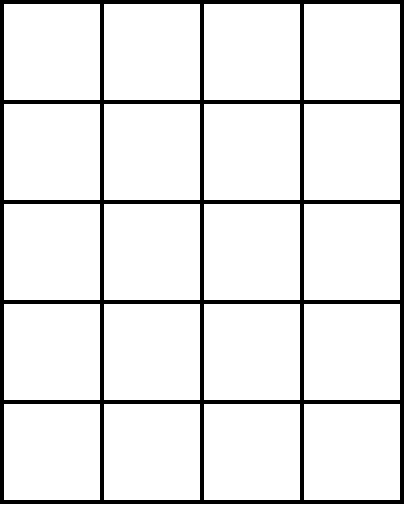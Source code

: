 <mxfile version="15.8.6" type="github">
  <diagram id="HVUINdWz_MUtsjOmrGz2" name="第 1 页">
    <mxGraphModel dx="1248" dy="686" grid="1" gridSize="10" guides="1" tooltips="1" connect="1" arrows="1" fold="1" page="1" pageScale="1" pageWidth="827" pageHeight="1169" math="0" shadow="0">
      <root>
        <mxCell id="0" />
        <mxCell id="1" parent="0" />
        <mxCell id="jmt8j3PYFXHDjZKTZDfz-1" value="" style="whiteSpace=wrap;html=1;aspect=fixed;strokeWidth=2;" vertex="1" parent="1">
          <mxGeometry x="210" y="150" width="50" height="50" as="geometry" />
        </mxCell>
        <mxCell id="jmt8j3PYFXHDjZKTZDfz-2" value="" style="whiteSpace=wrap;html=1;aspect=fixed;strokeWidth=2;" vertex="1" parent="1">
          <mxGeometry x="260" y="150" width="50" height="50" as="geometry" />
        </mxCell>
        <mxCell id="jmt8j3PYFXHDjZKTZDfz-3" value="" style="whiteSpace=wrap;html=1;aspect=fixed;strokeWidth=2;" vertex="1" parent="1">
          <mxGeometry x="310" y="150" width="50" height="50" as="geometry" />
        </mxCell>
        <mxCell id="jmt8j3PYFXHDjZKTZDfz-4" value="" style="whiteSpace=wrap;html=1;aspect=fixed;strokeWidth=2;" vertex="1" parent="1">
          <mxGeometry x="360" y="150" width="50" height="50" as="geometry" />
        </mxCell>
        <mxCell id="jmt8j3PYFXHDjZKTZDfz-5" value="" style="whiteSpace=wrap;html=1;aspect=fixed;strokeWidth=2;" vertex="1" parent="1">
          <mxGeometry x="210" y="200" width="50" height="50" as="geometry" />
        </mxCell>
        <mxCell id="jmt8j3PYFXHDjZKTZDfz-6" value="" style="whiteSpace=wrap;html=1;aspect=fixed;strokeWidth=2;" vertex="1" parent="1">
          <mxGeometry x="260" y="200" width="50" height="50" as="geometry" />
        </mxCell>
        <mxCell id="jmt8j3PYFXHDjZKTZDfz-7" value="" style="whiteSpace=wrap;html=1;aspect=fixed;strokeWidth=2;" vertex="1" parent="1">
          <mxGeometry x="310" y="200" width="50" height="50" as="geometry" />
        </mxCell>
        <mxCell id="jmt8j3PYFXHDjZKTZDfz-8" value="" style="whiteSpace=wrap;html=1;aspect=fixed;strokeWidth=2;" vertex="1" parent="1">
          <mxGeometry x="360" y="200" width="50" height="50" as="geometry" />
        </mxCell>
        <mxCell id="jmt8j3PYFXHDjZKTZDfz-9" value="" style="whiteSpace=wrap;html=1;aspect=fixed;strokeWidth=2;" vertex="1" parent="1">
          <mxGeometry x="210" y="250" width="50" height="50" as="geometry" />
        </mxCell>
        <mxCell id="jmt8j3PYFXHDjZKTZDfz-10" value="" style="whiteSpace=wrap;html=1;aspect=fixed;strokeWidth=2;" vertex="1" parent="1">
          <mxGeometry x="260" y="250" width="50" height="50" as="geometry" />
        </mxCell>
        <mxCell id="jmt8j3PYFXHDjZKTZDfz-11" value="" style="whiteSpace=wrap;html=1;aspect=fixed;strokeWidth=2;" vertex="1" parent="1">
          <mxGeometry x="310" y="250" width="50" height="50" as="geometry" />
        </mxCell>
        <mxCell id="jmt8j3PYFXHDjZKTZDfz-12" value="" style="whiteSpace=wrap;html=1;aspect=fixed;strokeWidth=2;" vertex="1" parent="1">
          <mxGeometry x="360" y="250" width="50" height="50" as="geometry" />
        </mxCell>
        <mxCell id="jmt8j3PYFXHDjZKTZDfz-13" value="" style="whiteSpace=wrap;html=1;aspect=fixed;strokeWidth=2;" vertex="1" parent="1">
          <mxGeometry x="210" y="300" width="50" height="50" as="geometry" />
        </mxCell>
        <mxCell id="jmt8j3PYFXHDjZKTZDfz-14" value="" style="whiteSpace=wrap;html=1;aspect=fixed;strokeWidth=2;" vertex="1" parent="1">
          <mxGeometry x="260" y="300" width="50" height="50" as="geometry" />
        </mxCell>
        <mxCell id="jmt8j3PYFXHDjZKTZDfz-15" value="" style="whiteSpace=wrap;html=1;aspect=fixed;strokeWidth=2;" vertex="1" parent="1">
          <mxGeometry x="310" y="300" width="50" height="50" as="geometry" />
        </mxCell>
        <mxCell id="jmt8j3PYFXHDjZKTZDfz-16" value="" style="whiteSpace=wrap;html=1;aspect=fixed;strokeWidth=2;" vertex="1" parent="1">
          <mxGeometry x="360" y="300" width="50" height="50" as="geometry" />
        </mxCell>
        <mxCell id="jmt8j3PYFXHDjZKTZDfz-17" value="" style="whiteSpace=wrap;html=1;aspect=fixed;strokeWidth=2;" vertex="1" parent="1">
          <mxGeometry x="210" y="350" width="50" height="50" as="geometry" />
        </mxCell>
        <mxCell id="jmt8j3PYFXHDjZKTZDfz-18" value="" style="whiteSpace=wrap;html=1;aspect=fixed;strokeWidth=2;" vertex="1" parent="1">
          <mxGeometry x="260" y="350" width="50" height="50" as="geometry" />
        </mxCell>
        <mxCell id="jmt8j3PYFXHDjZKTZDfz-19" value="" style="whiteSpace=wrap;html=1;aspect=fixed;strokeWidth=2;" vertex="1" parent="1">
          <mxGeometry x="310" y="350" width="50" height="50" as="geometry" />
        </mxCell>
        <mxCell id="jmt8j3PYFXHDjZKTZDfz-20" value="" style="whiteSpace=wrap;html=1;aspect=fixed;strokeWidth=2;" vertex="1" parent="1">
          <mxGeometry x="360" y="350" width="50" height="50" as="geometry" />
        </mxCell>
      </root>
    </mxGraphModel>
  </diagram>
</mxfile>
